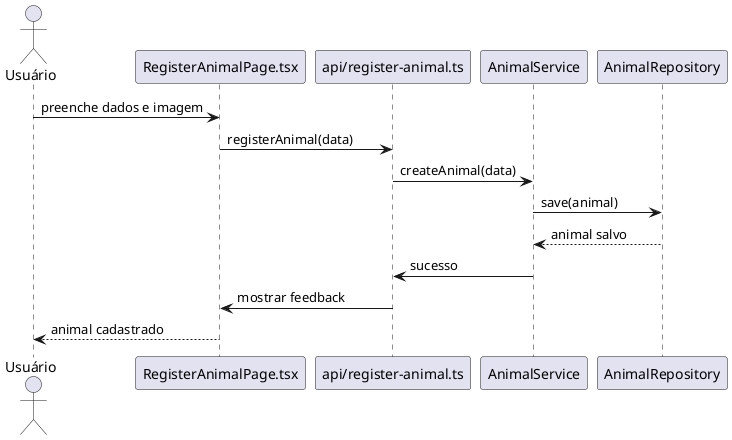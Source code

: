 @startuml
actor Usuário
participant "RegisterAnimalPage.tsx" as Page
participant "api/register-animal.ts" as Api
participant "AnimalService" as Service
participant "AnimalRepository" as Repo

Usuário -> Page : preenche dados e imagem
Page -> Api : registerAnimal(data)
Api -> Service : createAnimal(data)
Service -> Repo : save(animal)
Repo --> Service : animal salvo
Service -> Api : sucesso
Api -> Page : mostrar feedback
Page --> Usuário : animal cadastrado
@enduml
